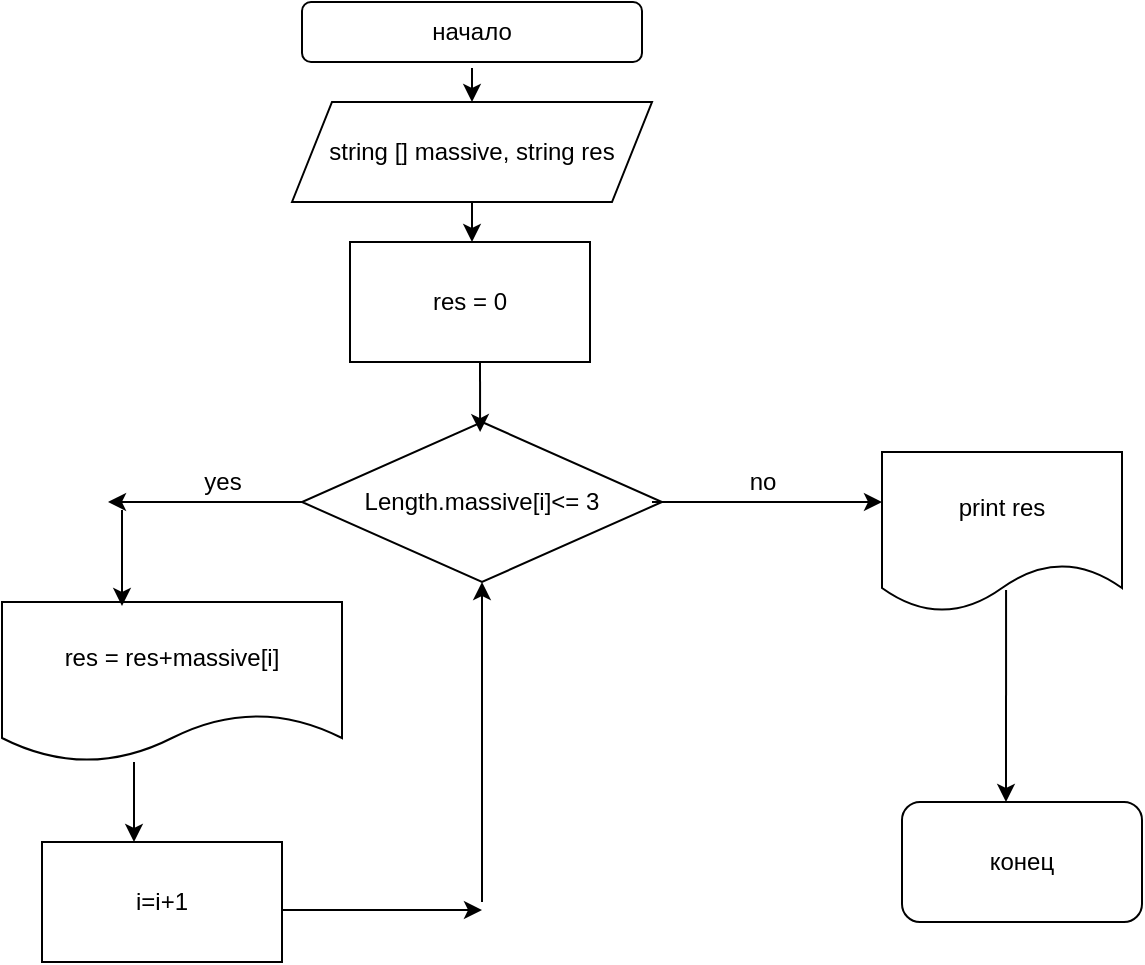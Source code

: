 <mxfile version="20.0.2" type="device"><diagram id="nSCB9qtAnUXXZIlpaUtc" name="Page-1"><mxGraphModel dx="1422" dy="762" grid="1" gridSize="10" guides="1" tooltips="1" connect="1" arrows="1" fold="1" page="1" pageScale="1" pageWidth="827" pageHeight="1169" math="0" shadow="0"><root><mxCell id="0"/><mxCell id="1" parent="0"/><mxCell id="YLQvv4GdeB62SYhHQ9aw-1" value="&lt;font style=&quot;vertical-align: inherit;&quot;&gt;&lt;font style=&quot;vertical-align: inherit;&quot;&gt;начало&lt;/font&gt;&lt;/font&gt;" style="rounded=1;whiteSpace=wrap;html=1;" parent="1" vertex="1"><mxGeometry x="270" y="40" width="170" height="30" as="geometry"/></mxCell><mxCell id="HQrhX4OtoblTnX24k0kp-1" value="&lt;font style=&quot;vertical-align: inherit;&quot;&gt;&lt;font style=&quot;vertical-align: inherit;&quot;&gt;string [] massive, string res&lt;/font&gt;&lt;/font&gt;" style="shape=parallelogram;perimeter=parallelogramPerimeter;whiteSpace=wrap;html=1;fixedSize=1;" vertex="1" parent="1"><mxGeometry x="265" y="90" width="180" height="50" as="geometry"/></mxCell><mxCell id="HQrhX4OtoblTnX24k0kp-3" value="&lt;font style=&quot;vertical-align: inherit;&quot;&gt;&lt;font style=&quot;vertical-align: inherit;&quot;&gt;res = 0&lt;/font&gt;&lt;/font&gt;" style="rounded=0;whiteSpace=wrap;html=1;" vertex="1" parent="1"><mxGeometry x="294" y="160" width="120" height="60" as="geometry"/></mxCell><mxCell id="HQrhX4OtoblTnX24k0kp-4" value="&lt;font style=&quot;vertical-align: inherit;&quot;&gt;&lt;font style=&quot;vertical-align: inherit;&quot;&gt;Length.massive[i]&amp;lt;= 3&lt;/font&gt;&lt;/font&gt;" style="rhombus;whiteSpace=wrap;html=1;" vertex="1" parent="1"><mxGeometry x="270" y="250" width="180" height="80" as="geometry"/></mxCell><mxCell id="HQrhX4OtoblTnX24k0kp-5" value="" style="endArrow=classic;html=1;rounded=0;" edge="1" parent="1"><mxGeometry width="50" height="50" relative="1" as="geometry"><mxPoint x="445" y="290" as="sourcePoint"/><mxPoint x="560" y="290" as="targetPoint"/></mxGeometry></mxCell><mxCell id="HQrhX4OtoblTnX24k0kp-6" value="&lt;font style=&quot;vertical-align: inherit;&quot;&gt;&lt;font style=&quot;vertical-align: inherit;&quot;&gt;no&lt;/font&gt;&lt;/font&gt;" style="text;html=1;align=center;verticalAlign=middle;resizable=0;points=[];autosize=1;strokeColor=none;fillColor=none;" vertex="1" parent="1"><mxGeometry x="480" y="265" width="40" height="30" as="geometry"/></mxCell><mxCell id="HQrhX4OtoblTnX24k0kp-7" value="&lt;font style=&quot;vertical-align: inherit;&quot;&gt;&lt;font style=&quot;vertical-align: inherit;&quot;&gt;print res&lt;/font&gt;&lt;/font&gt;" style="shape=document;whiteSpace=wrap;html=1;boundedLbl=1;" vertex="1" parent="1"><mxGeometry x="560" y="265" width="120" height="80" as="geometry"/></mxCell><mxCell id="HQrhX4OtoblTnX24k0kp-9" value="" style="endArrow=classic;html=1;rounded=0;" edge="1" parent="1"><mxGeometry width="50" height="50" relative="1" as="geometry"><mxPoint x="271" y="290" as="sourcePoint"/><mxPoint x="173" y="290" as="targetPoint"/></mxGeometry></mxCell><mxCell id="HQrhX4OtoblTnX24k0kp-10" value="&lt;font style=&quot;vertical-align: inherit;&quot;&gt;&lt;font style=&quot;vertical-align: inherit;&quot;&gt;yes&lt;/font&gt;&lt;/font&gt;" style="text;html=1;align=center;verticalAlign=middle;resizable=0;points=[];autosize=1;strokeColor=none;fillColor=none;" vertex="1" parent="1"><mxGeometry x="210" y="265" width="40" height="30" as="geometry"/></mxCell><mxCell id="HQrhX4OtoblTnX24k0kp-11" value="&lt;font style=&quot;vertical-align: inherit;&quot;&gt;&lt;font style=&quot;vertical-align: inherit;&quot;&gt;res = res+massive[i]&lt;/font&gt;&lt;/font&gt;" style="shape=document;whiteSpace=wrap;html=1;boundedLbl=1;" vertex="1" parent="1"><mxGeometry x="120" y="340" width="170" height="80" as="geometry"/></mxCell><mxCell id="HQrhX4OtoblTnX24k0kp-12" value="&lt;font style=&quot;vertical-align: inherit;&quot;&gt;&lt;font style=&quot;vertical-align: inherit;&quot;&gt;i=i+1&lt;/font&gt;&lt;/font&gt;" style="rounded=0;whiteSpace=wrap;html=1;" vertex="1" parent="1"><mxGeometry x="140" y="460" width="120" height="60" as="geometry"/></mxCell><mxCell id="HQrhX4OtoblTnX24k0kp-13" value="" style="endArrow=classic;html=1;rounded=0;" edge="1" parent="1"><mxGeometry width="50" height="50" relative="1" as="geometry"><mxPoint x="180" y="294" as="sourcePoint"/><mxPoint x="180" y="342" as="targetPoint"/></mxGeometry></mxCell><mxCell id="HQrhX4OtoblTnX24k0kp-15" value="" style="endArrow=classic;html=1;rounded=0;" edge="1" parent="1"><mxGeometry width="50" height="50" relative="1" as="geometry"><mxPoint x="186" y="420" as="sourcePoint"/><mxPoint x="186" y="460" as="targetPoint"/></mxGeometry></mxCell><mxCell id="HQrhX4OtoblTnX24k0kp-16" value="" style="endArrow=classic;html=1;rounded=0;" edge="1" parent="1"><mxGeometry width="50" height="50" relative="1" as="geometry"><mxPoint x="260" y="494" as="sourcePoint"/><mxPoint x="360" y="494" as="targetPoint"/></mxGeometry></mxCell><mxCell id="HQrhX4OtoblTnX24k0kp-17" value="" style="endArrow=classic;html=1;rounded=0;entryX=0.5;entryY=1;entryDx=0;entryDy=0;" edge="1" parent="1" target="HQrhX4OtoblTnX24k0kp-4"><mxGeometry width="50" height="50" relative="1" as="geometry"><mxPoint x="360" y="490" as="sourcePoint"/><mxPoint x="440" y="360" as="targetPoint"/></mxGeometry></mxCell><mxCell id="HQrhX4OtoblTnX24k0kp-18" value="" style="endArrow=classic;html=1;rounded=0;exitX=0.517;exitY=0.863;exitDx=0;exitDy=0;exitPerimeter=0;" edge="1" parent="1" source="HQrhX4OtoblTnX24k0kp-7"><mxGeometry width="50" height="50" relative="1" as="geometry"><mxPoint x="614" y="410" as="sourcePoint"/><mxPoint x="622" y="440" as="targetPoint"/></mxGeometry></mxCell><mxCell id="HQrhX4OtoblTnX24k0kp-19" value="&lt;font style=&quot;vertical-align: inherit;&quot;&gt;&lt;font style=&quot;vertical-align: inherit;&quot;&gt;конец&lt;/font&gt;&lt;/font&gt;" style="rounded=1;whiteSpace=wrap;html=1;" vertex="1" parent="1"><mxGeometry x="570" y="440" width="120" height="60" as="geometry"/></mxCell><mxCell id="HQrhX4OtoblTnX24k0kp-20" value="" style="endArrow=classic;html=1;rounded=0;" edge="1" parent="1"><mxGeometry width="50" height="50" relative="1" as="geometry"><mxPoint x="355" y="73" as="sourcePoint"/><mxPoint x="355" y="90" as="targetPoint"/></mxGeometry></mxCell><mxCell id="HQrhX4OtoblTnX24k0kp-22" value="" style="endArrow=classic;html=1;rounded=0;exitX=0.5;exitY=1;exitDx=0;exitDy=0;entryX=0.467;entryY=0.063;entryDx=0;entryDy=0;entryPerimeter=0;" edge="1" parent="1"><mxGeometry width="50" height="50" relative="1" as="geometry"><mxPoint x="359" y="220" as="sourcePoint"/><mxPoint x="359.06" y="255.04" as="targetPoint"/></mxGeometry></mxCell><mxCell id="HQrhX4OtoblTnX24k0kp-23" value="" style="endArrow=classic;html=1;rounded=0;exitX=0.5;exitY=1;exitDx=0;exitDy=0;" edge="1" parent="1" source="HQrhX4OtoblTnX24k0kp-1"><mxGeometry width="50" height="50" relative="1" as="geometry"><mxPoint x="390" y="410" as="sourcePoint"/><mxPoint x="355" y="160" as="targetPoint"/></mxGeometry></mxCell></root></mxGraphModel></diagram></mxfile>